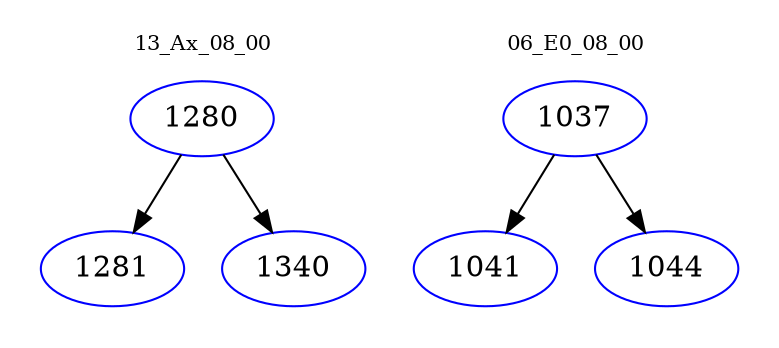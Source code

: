 digraph{
subgraph cluster_0 {
color = white
label = "13_Ax_08_00";
fontsize=10;
T0_1280 [label="1280", color="blue"]
T0_1280 -> T0_1281 [color="black"]
T0_1281 [label="1281", color="blue"]
T0_1280 -> T0_1340 [color="black"]
T0_1340 [label="1340", color="blue"]
}
subgraph cluster_1 {
color = white
label = "06_E0_08_00";
fontsize=10;
T1_1037 [label="1037", color="blue"]
T1_1037 -> T1_1041 [color="black"]
T1_1041 [label="1041", color="blue"]
T1_1037 -> T1_1044 [color="black"]
T1_1044 [label="1044", color="blue"]
}
}
